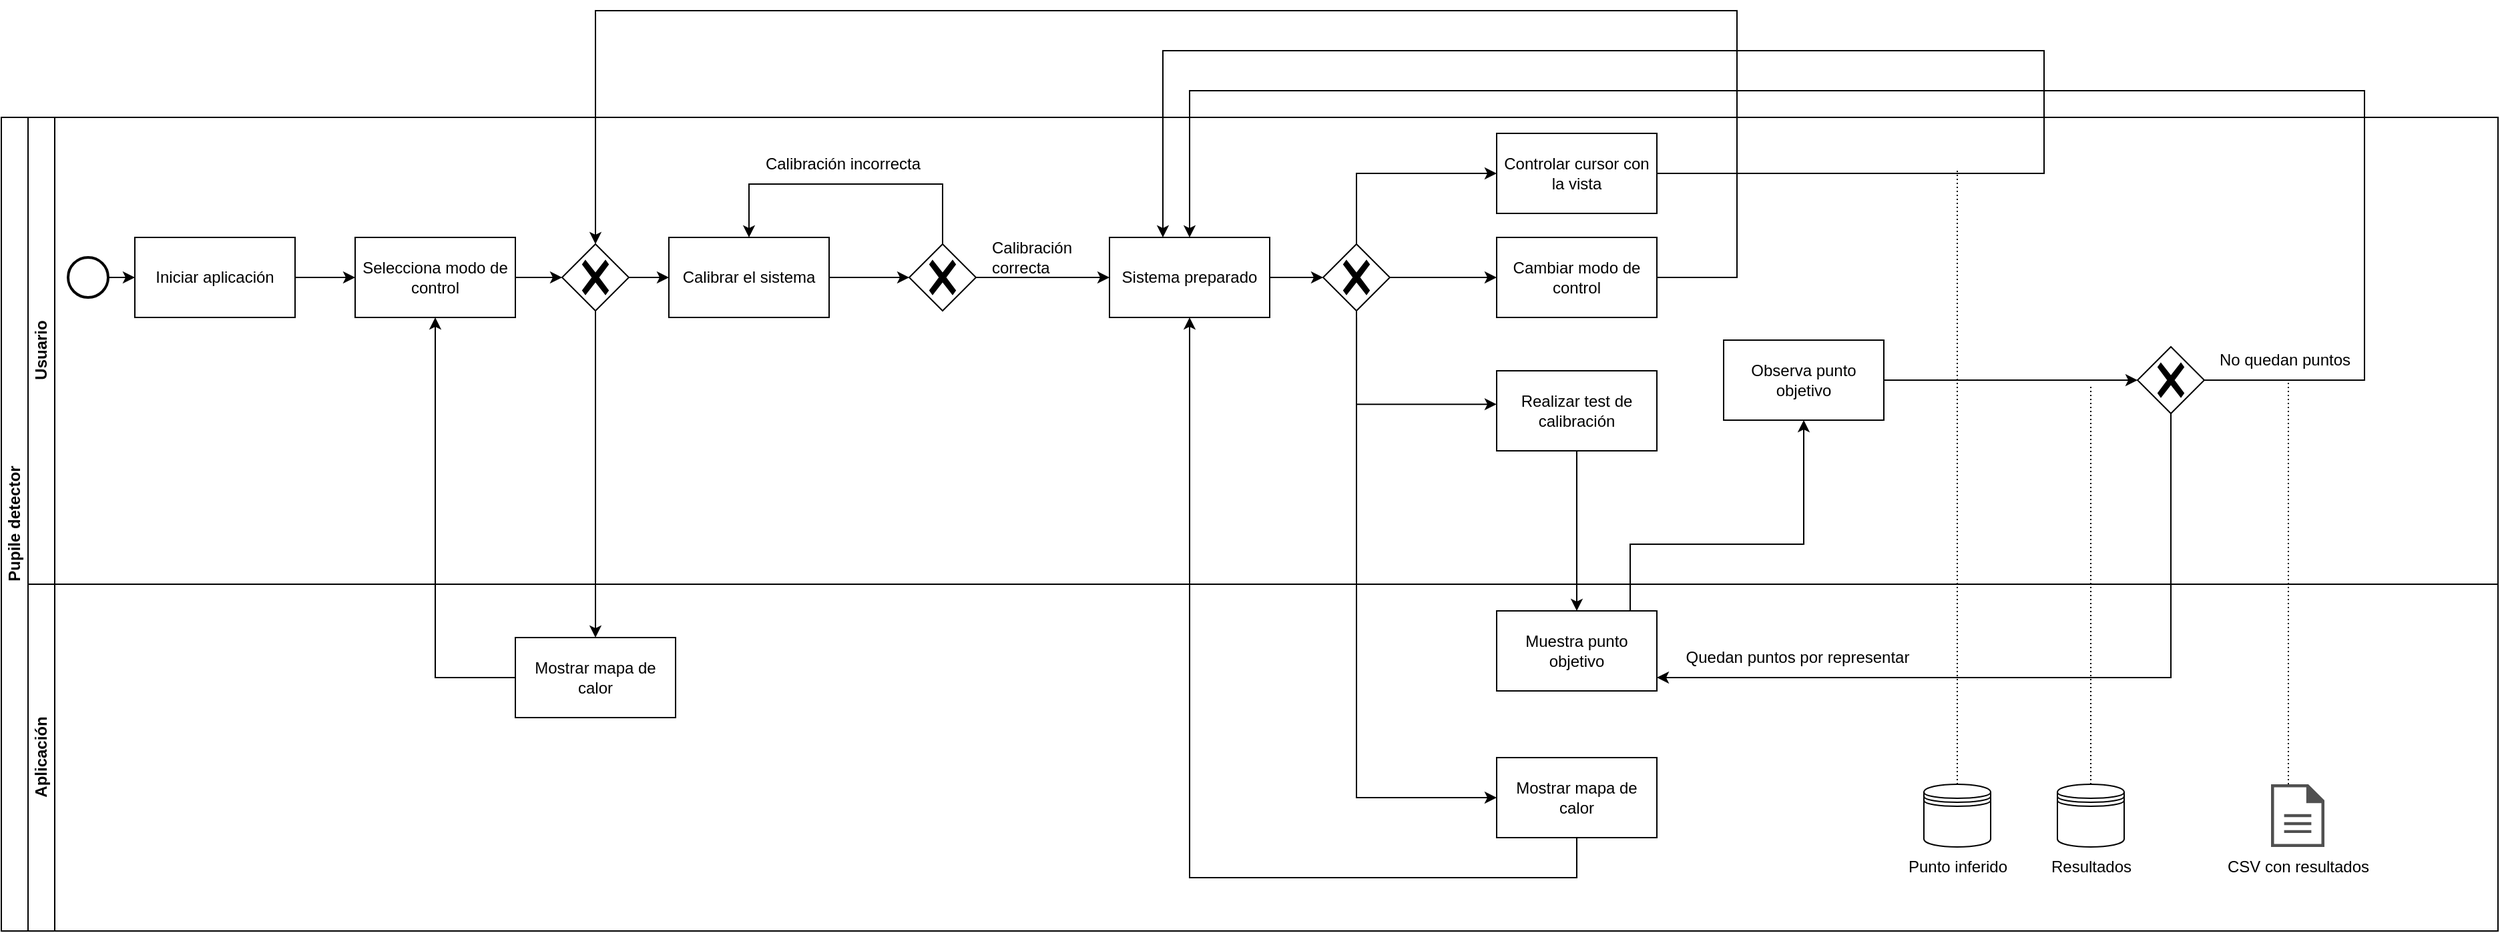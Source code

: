 <mxfile version="24.5.4" type="github">
  <diagram name="Page-1" id="2a216829-ef6e-dabb-86c1-c78162f3ba2b">
    <mxGraphModel dx="1136" dy="1735" grid="1" gridSize="10" guides="1" tooltips="1" connect="1" arrows="1" fold="1" page="1" pageScale="1" pageWidth="850" pageHeight="1100" background="none" math="0" shadow="0">
      <root>
        <mxCell id="0" />
        <mxCell id="1" parent="0" />
        <mxCell id="26TlRX8QNJJSIPVoDLTe-20" value="Pupile detector" style="swimlane;childLayout=stackLayout;resizeParent=1;resizeParentMax=0;horizontal=0;startSize=20;horizontalStack=0;html=1;" vertex="1" parent="1">
          <mxGeometry x="100" y="40" width="1870" height="610" as="geometry" />
        </mxCell>
        <mxCell id="26TlRX8QNJJSIPVoDLTe-30" style="edgeStyle=orthogonalEdgeStyle;rounded=0;orthogonalLoop=1;jettySize=auto;html=1;" edge="1" parent="26TlRX8QNJJSIPVoDLTe-20" source="26TlRX8QNJJSIPVoDLTe-27" target="26TlRX8QNJJSIPVoDLTe-29">
          <mxGeometry relative="1" as="geometry" />
        </mxCell>
        <mxCell id="26TlRX8QNJJSIPVoDLTe-55" style="edgeStyle=orthogonalEdgeStyle;rounded=0;orthogonalLoop=1;jettySize=auto;html=1;" edge="1" parent="26TlRX8QNJJSIPVoDLTe-20" source="26TlRX8QNJJSIPVoDLTe-51" target="26TlRX8QNJJSIPVoDLTe-49">
          <mxGeometry relative="1" as="geometry">
            <Array as="points">
              <mxPoint x="1625" y="420" />
            </Array>
          </mxGeometry>
        </mxCell>
        <mxCell id="26TlRX8QNJJSIPVoDLTe-52" style="edgeStyle=orthogonalEdgeStyle;rounded=0;orthogonalLoop=1;jettySize=auto;html=1;entryX=0.5;entryY=0;entryDx=0;entryDy=0;" edge="1" parent="26TlRX8QNJJSIPVoDLTe-20" source="26TlRX8QNJJSIPVoDLTe-41" target="26TlRX8QNJJSIPVoDLTe-49">
          <mxGeometry relative="1" as="geometry" />
        </mxCell>
        <mxCell id="26TlRX8QNJJSIPVoDLTe-76" style="edgeStyle=orthogonalEdgeStyle;rounded=0;orthogonalLoop=1;jettySize=auto;html=1;" edge="1" parent="26TlRX8QNJJSIPVoDLTe-20" source="26TlRX8QNJJSIPVoDLTe-49" target="26TlRX8QNJJSIPVoDLTe-50">
          <mxGeometry relative="1" as="geometry">
            <Array as="points">
              <mxPoint x="1220" y="320" />
              <mxPoint x="1350" y="320" />
            </Array>
          </mxGeometry>
        </mxCell>
        <mxCell id="26TlRX8QNJJSIPVoDLTe-77" style="edgeStyle=orthogonalEdgeStyle;rounded=0;orthogonalLoop=1;jettySize=auto;html=1;" edge="1" parent="26TlRX8QNJJSIPVoDLTe-20" source="26TlRX8QNJJSIPVoDLTe-29" target="26TlRX8QNJJSIPVoDLTe-46">
          <mxGeometry relative="1" as="geometry">
            <Array as="points">
              <mxPoint x="325" y="420" />
            </Array>
          </mxGeometry>
        </mxCell>
        <mxCell id="26TlRX8QNJJSIPVoDLTe-75" style="edgeStyle=orthogonalEdgeStyle;rounded=0;orthogonalLoop=1;jettySize=auto;html=1;endArrow=none;endFill=0;dashed=1;dashPattern=1 2;entryX=0.525;entryY=1.014;entryDx=0;entryDy=0;entryPerimeter=0;" edge="1" parent="26TlRX8QNJJSIPVoDLTe-20" source="26TlRX8QNJJSIPVoDLTe-74" target="26TlRX8QNJJSIPVoDLTe-70">
          <mxGeometry relative="1" as="geometry">
            <mxPoint x="1560" y="200" as="targetPoint" />
            <Array as="points">
              <mxPoint x="1713" y="450" />
              <mxPoint x="1713" y="450" />
            </Array>
          </mxGeometry>
        </mxCell>
        <mxCell id="26TlRX8QNJJSIPVoDLTe-21" value="Usuario" style="swimlane;startSize=20;horizontal=0;html=1;" vertex="1" parent="26TlRX8QNJJSIPVoDLTe-20">
          <mxGeometry x="20" width="1850" height="350" as="geometry" />
        </mxCell>
        <mxCell id="26TlRX8QNJJSIPVoDLTe-26" style="edgeStyle=orthogonalEdgeStyle;rounded=0;orthogonalLoop=1;jettySize=auto;html=1;" edge="1" parent="26TlRX8QNJJSIPVoDLTe-21" source="26TlRX8QNJJSIPVoDLTe-24" target="26TlRX8QNJJSIPVoDLTe-25">
          <mxGeometry relative="1" as="geometry">
            <mxPoint x="100" y="130" as="targetPoint" />
          </mxGeometry>
        </mxCell>
        <mxCell id="26TlRX8QNJJSIPVoDLTe-24" value="" style="strokeWidth=2;html=1;shape=mxgraph.flowchart.start_2;whiteSpace=wrap;direction=south;" vertex="1" parent="26TlRX8QNJJSIPVoDLTe-21">
          <mxGeometry x="30" y="105" width="30" height="30" as="geometry" />
        </mxCell>
        <mxCell id="26TlRX8QNJJSIPVoDLTe-47" style="edgeStyle=orthogonalEdgeStyle;rounded=0;orthogonalLoop=1;jettySize=auto;html=1;entryX=0;entryY=0.5;entryDx=0;entryDy=0;" edge="1" parent="26TlRX8QNJJSIPVoDLTe-21" source="26TlRX8QNJJSIPVoDLTe-25" target="26TlRX8QNJJSIPVoDLTe-46">
          <mxGeometry relative="1" as="geometry" />
        </mxCell>
        <mxCell id="26TlRX8QNJJSIPVoDLTe-25" value="Iniciar aplicación" style="rounded=0;whiteSpace=wrap;html=1;direction=west;" vertex="1" parent="26TlRX8QNJJSIPVoDLTe-21">
          <mxGeometry x="80" y="90" width="120" height="60" as="geometry" />
        </mxCell>
        <mxCell id="26TlRX8QNJJSIPVoDLTe-32" style="edgeStyle=orthogonalEdgeStyle;rounded=0;orthogonalLoop=1;jettySize=auto;html=1;entryX=0;entryY=0.5;entryDx=0;entryDy=0;" edge="1" parent="26TlRX8QNJJSIPVoDLTe-21" source="26TlRX8QNJJSIPVoDLTe-27">
          <mxGeometry relative="1" as="geometry">
            <mxPoint x="480" y="120" as="targetPoint" />
          </mxGeometry>
        </mxCell>
        <mxCell id="26TlRX8QNJJSIPVoDLTe-27" value="" style="points=[[0.25,0.25,0],[0.5,0,0],[0.75,0.25,0],[1,0.5,0],[0.75,0.75,0],[0.5,1,0],[0.25,0.75,0],[0,0.5,0]];shape=mxgraph.bpmn.gateway2;html=1;verticalLabelPosition=bottom;labelBackgroundColor=#ffffff;verticalAlign=top;align=center;perimeter=rhombusPerimeter;outlineConnect=0;outline=none;symbol=none;gwType=exclusive;" vertex="1" parent="26TlRX8QNJJSIPVoDLTe-21">
          <mxGeometry x="400" y="95" width="50" height="50" as="geometry" />
        </mxCell>
        <mxCell id="26TlRX8QNJJSIPVoDLTe-28" style="edgeStyle=orthogonalEdgeStyle;rounded=0;orthogonalLoop=1;jettySize=auto;html=1;entryX=0;entryY=0.5;entryDx=0;entryDy=0;entryPerimeter=0;exitX=1;exitY=0.5;exitDx=0;exitDy=0;" edge="1" parent="26TlRX8QNJJSIPVoDLTe-21" source="26TlRX8QNJJSIPVoDLTe-46" target="26TlRX8QNJJSIPVoDLTe-27">
          <mxGeometry relative="1" as="geometry">
            <mxPoint x="370" y="120" as="sourcePoint" />
          </mxGeometry>
        </mxCell>
        <mxCell id="26TlRX8QNJJSIPVoDLTe-36" style="edgeStyle=orthogonalEdgeStyle;rounded=0;orthogonalLoop=1;jettySize=auto;html=1;" edge="1" parent="26TlRX8QNJJSIPVoDLTe-21" source="26TlRX8QNJJSIPVoDLTe-31" target="26TlRX8QNJJSIPVoDLTe-35">
          <mxGeometry relative="1" as="geometry" />
        </mxCell>
        <mxCell id="26TlRX8QNJJSIPVoDLTe-31" value="Calibrar el sistema" style="rounded=0;whiteSpace=wrap;html=1;" vertex="1" parent="26TlRX8QNJJSIPVoDLTe-21">
          <mxGeometry x="480" y="90" width="120" height="60" as="geometry" />
        </mxCell>
        <mxCell id="26TlRX8QNJJSIPVoDLTe-37" style="edgeStyle=orthogonalEdgeStyle;rounded=0;orthogonalLoop=1;jettySize=auto;html=1;" edge="1" parent="26TlRX8QNJJSIPVoDLTe-21" source="26TlRX8QNJJSIPVoDLTe-35" target="26TlRX8QNJJSIPVoDLTe-31">
          <mxGeometry relative="1" as="geometry">
            <Array as="points">
              <mxPoint x="685" y="50" />
              <mxPoint x="540" y="50" />
            </Array>
          </mxGeometry>
        </mxCell>
        <mxCell id="26TlRX8QNJJSIPVoDLTe-61" style="edgeStyle=orthogonalEdgeStyle;rounded=0;orthogonalLoop=1;jettySize=auto;html=1;" edge="1" parent="26TlRX8QNJJSIPVoDLTe-21" source="26TlRX8QNJJSIPVoDLTe-35" target="26TlRX8QNJJSIPVoDLTe-59">
          <mxGeometry relative="1" as="geometry" />
        </mxCell>
        <mxCell id="26TlRX8QNJJSIPVoDLTe-35" value="" style="points=[[0.25,0.25,0],[0.5,0,0],[0.75,0.25,0],[1,0.5,0],[0.75,0.75,0],[0.5,1,0],[0.25,0.75,0],[0,0.5,0]];shape=mxgraph.bpmn.gateway2;html=1;verticalLabelPosition=bottom;labelBackgroundColor=#ffffff;verticalAlign=top;align=center;perimeter=rhombusPerimeter;outlineConnect=0;outline=none;symbol=none;gwType=exclusive;" vertex="1" parent="26TlRX8QNJJSIPVoDLTe-21">
          <mxGeometry x="660" y="95" width="50" height="50" as="geometry" />
        </mxCell>
        <mxCell id="26TlRX8QNJJSIPVoDLTe-38" value="Calibración incorrecta" style="text;html=1;align=center;verticalAlign=middle;resizable=0;points=[];autosize=1;strokeColor=none;fillColor=none;" vertex="1" parent="26TlRX8QNJJSIPVoDLTe-21">
          <mxGeometry x="540" y="20" width="140" height="30" as="geometry" />
        </mxCell>
        <mxCell id="26TlRX8QNJJSIPVoDLTe-46" value="Selecciona modo de control" style="whiteSpace=wrap;html=1;" vertex="1" parent="26TlRX8QNJJSIPVoDLTe-21">
          <mxGeometry x="245" y="90" width="120" height="60" as="geometry" />
        </mxCell>
        <mxCell id="26TlRX8QNJJSIPVoDLTe-83" style="edgeStyle=orthogonalEdgeStyle;rounded=0;orthogonalLoop=1;jettySize=auto;html=1;" edge="1" parent="26TlRX8QNJJSIPVoDLTe-21" source="26TlRX8QNJJSIPVoDLTe-39" target="26TlRX8QNJJSIPVoDLTe-59">
          <mxGeometry relative="1" as="geometry">
            <Array as="points">
              <mxPoint x="1510" y="42" />
              <mxPoint x="1510" y="-50" />
              <mxPoint x="850" y="-50" />
            </Array>
          </mxGeometry>
        </mxCell>
        <mxCell id="26TlRX8QNJJSIPVoDLTe-39" value="Controlar cursor con la vista" style="whiteSpace=wrap;html=1;" vertex="1" parent="26TlRX8QNJJSIPVoDLTe-21">
          <mxGeometry x="1100" y="12" width="120" height="60" as="geometry" />
        </mxCell>
        <mxCell id="26TlRX8QNJJSIPVoDLTe-71" style="edgeStyle=orthogonalEdgeStyle;rounded=0;orthogonalLoop=1;jettySize=auto;html=1;" edge="1" parent="26TlRX8QNJJSIPVoDLTe-21" source="26TlRX8QNJJSIPVoDLTe-43" target="26TlRX8QNJJSIPVoDLTe-27">
          <mxGeometry relative="1" as="geometry">
            <Array as="points">
              <mxPoint x="1280" y="120" />
              <mxPoint x="1280" y="-80" />
              <mxPoint x="425" y="-80" />
            </Array>
          </mxGeometry>
        </mxCell>
        <mxCell id="26TlRX8QNJJSIPVoDLTe-43" value="Cambiar modo de control" style="whiteSpace=wrap;html=1;" vertex="1" parent="26TlRX8QNJJSIPVoDLTe-21">
          <mxGeometry x="1100" y="90" width="120" height="60" as="geometry" />
        </mxCell>
        <mxCell id="26TlRX8QNJJSIPVoDLTe-41" value="Realizar test de calibración" style="whiteSpace=wrap;html=1;" vertex="1" parent="26TlRX8QNJJSIPVoDLTe-21">
          <mxGeometry x="1100" y="190" width="120" height="60" as="geometry" />
        </mxCell>
        <mxCell id="26TlRX8QNJJSIPVoDLTe-50" value="Observa punto objetivo" style="whiteSpace=wrap;html=1;" vertex="1" parent="26TlRX8QNJJSIPVoDLTe-21">
          <mxGeometry x="1270" y="167" width="120" height="60" as="geometry" />
        </mxCell>
        <mxCell id="26TlRX8QNJJSIPVoDLTe-69" style="edgeStyle=orthogonalEdgeStyle;rounded=0;orthogonalLoop=1;jettySize=auto;html=1;" edge="1" parent="26TlRX8QNJJSIPVoDLTe-21" source="26TlRX8QNJJSIPVoDLTe-51" target="26TlRX8QNJJSIPVoDLTe-59">
          <mxGeometry relative="1" as="geometry">
            <Array as="points">
              <mxPoint x="1750" y="197" />
              <mxPoint x="1750" y="-20" />
              <mxPoint x="870" y="-20" />
            </Array>
          </mxGeometry>
        </mxCell>
        <mxCell id="26TlRX8QNJJSIPVoDLTe-51" value="" style="points=[[0.25,0.25,0],[0.5,0,0],[0.75,0.25,0],[1,0.5,0],[0.75,0.75,0],[0.5,1,0],[0.25,0.75,0],[0,0.5,0]];shape=mxgraph.bpmn.gateway2;html=1;verticalLabelPosition=bottom;labelBackgroundColor=#ffffff;verticalAlign=top;align=center;perimeter=rhombusPerimeter;outlineConnect=0;outline=none;symbol=none;gwType=exclusive;" vertex="1" parent="26TlRX8QNJJSIPVoDLTe-21">
          <mxGeometry x="1580" y="172" width="50" height="50" as="geometry" />
        </mxCell>
        <mxCell id="26TlRX8QNJJSIPVoDLTe-62" style="edgeStyle=orthogonalEdgeStyle;rounded=0;orthogonalLoop=1;jettySize=auto;html=1;" edge="1" parent="26TlRX8QNJJSIPVoDLTe-21" source="26TlRX8QNJJSIPVoDLTe-59" target="26TlRX8QNJJSIPVoDLTe-60">
          <mxGeometry relative="1" as="geometry" />
        </mxCell>
        <mxCell id="26TlRX8QNJJSIPVoDLTe-59" value="Sistema preparado" style="rounded=0;whiteSpace=wrap;html=1;" vertex="1" parent="26TlRX8QNJJSIPVoDLTe-21">
          <mxGeometry x="810" y="90" width="120" height="60" as="geometry" />
        </mxCell>
        <mxCell id="26TlRX8QNJJSIPVoDLTe-63" style="edgeStyle=orthogonalEdgeStyle;rounded=0;orthogonalLoop=1;jettySize=auto;html=1;" edge="1" parent="26TlRX8QNJJSIPVoDLTe-21" source="26TlRX8QNJJSIPVoDLTe-60" target="26TlRX8QNJJSIPVoDLTe-43">
          <mxGeometry relative="1" as="geometry" />
        </mxCell>
        <mxCell id="26TlRX8QNJJSIPVoDLTe-66" style="edgeStyle=orthogonalEdgeStyle;rounded=0;orthogonalLoop=1;jettySize=auto;html=1;" edge="1" parent="26TlRX8QNJJSIPVoDLTe-21" source="26TlRX8QNJJSIPVoDLTe-60" target="26TlRX8QNJJSIPVoDLTe-39">
          <mxGeometry relative="1" as="geometry">
            <Array as="points">
              <mxPoint x="995" y="42" />
            </Array>
          </mxGeometry>
        </mxCell>
        <mxCell id="26TlRX8QNJJSIPVoDLTe-86" style="edgeStyle=orthogonalEdgeStyle;rounded=0;orthogonalLoop=1;jettySize=auto;html=1;" edge="1" parent="26TlRX8QNJJSIPVoDLTe-21">
          <mxGeometry relative="1" as="geometry">
            <mxPoint x="995.034" y="149.996" as="sourcePoint" />
            <mxPoint x="1100" y="215.064" as="targetPoint" />
            <Array as="points">
              <mxPoint x="995" y="215.03" />
            </Array>
          </mxGeometry>
        </mxCell>
        <mxCell id="26TlRX8QNJJSIPVoDLTe-60" value="" style="points=[[0.25,0.25,0],[0.5,0,0],[0.75,0.25,0],[1,0.5,0],[0.75,0.75,0],[0.5,1,0],[0.25,0.75,0],[0,0.5,0]];shape=mxgraph.bpmn.gateway2;html=1;verticalLabelPosition=bottom;labelBackgroundColor=#ffffff;verticalAlign=top;align=center;perimeter=rhombusPerimeter;outlineConnect=0;outline=none;symbol=none;gwType=exclusive;" vertex="1" parent="26TlRX8QNJJSIPVoDLTe-21">
          <mxGeometry x="970" y="95" width="50" height="50" as="geometry" />
        </mxCell>
        <mxCell id="26TlRX8QNJJSIPVoDLTe-68" value="Calibración&amp;nbsp;&lt;div&gt;correcta&lt;/div&gt;" style="text;html=1;align=left;verticalAlign=middle;resizable=0;points=[];autosize=1;strokeColor=none;fillColor=none;" vertex="1" parent="26TlRX8QNJJSIPVoDLTe-21">
          <mxGeometry x="720" y="85" width="90" height="40" as="geometry" />
        </mxCell>
        <mxCell id="26TlRX8QNJJSIPVoDLTe-73" style="edgeStyle=orthogonalEdgeStyle;rounded=0;orthogonalLoop=1;jettySize=auto;html=1;entryX=0;entryY=0.5;entryDx=0;entryDy=0;entryPerimeter=0;" edge="1" parent="26TlRX8QNJJSIPVoDLTe-21" source="26TlRX8QNJJSIPVoDLTe-50" target="26TlRX8QNJJSIPVoDLTe-51">
          <mxGeometry relative="1" as="geometry" />
        </mxCell>
        <mxCell id="26TlRX8QNJJSIPVoDLTe-70" value="No quedan puntos" style="text;html=1;align=center;verticalAlign=middle;resizable=0;points=[];autosize=1;strokeColor=none;fillColor=none;" vertex="1" parent="26TlRX8QNJJSIPVoDLTe-21">
          <mxGeometry x="1630" y="167" width="120" height="30" as="geometry" />
        </mxCell>
        <mxCell id="26TlRX8QNJJSIPVoDLTe-87" style="edgeStyle=orthogonalEdgeStyle;rounded=0;orthogonalLoop=1;jettySize=auto;html=1;" edge="1" parent="26TlRX8QNJJSIPVoDLTe-20" source="26TlRX8QNJJSIPVoDLTe-60" target="26TlRX8QNJJSIPVoDLTe-85">
          <mxGeometry relative="1" as="geometry">
            <Array as="points">
              <mxPoint x="1015" y="510" />
            </Array>
          </mxGeometry>
        </mxCell>
        <mxCell id="26TlRX8QNJJSIPVoDLTe-88" style="edgeStyle=orthogonalEdgeStyle;rounded=0;orthogonalLoop=1;jettySize=auto;html=1;" edge="1" parent="26TlRX8QNJJSIPVoDLTe-20" source="26TlRX8QNJJSIPVoDLTe-85" target="26TlRX8QNJJSIPVoDLTe-59">
          <mxGeometry relative="1" as="geometry">
            <Array as="points">
              <mxPoint x="1180" y="570" />
              <mxPoint x="890" y="570" />
            </Array>
          </mxGeometry>
        </mxCell>
        <mxCell id="26TlRX8QNJJSIPVoDLTe-22" value="Aplicación" style="swimlane;startSize=20;horizontal=0;html=1;" vertex="1" parent="26TlRX8QNJJSIPVoDLTe-20">
          <mxGeometry x="20" y="350" width="1850" height="260" as="geometry" />
        </mxCell>
        <mxCell id="26TlRX8QNJJSIPVoDLTe-29" value="Mostrar mapa de calor" style="rounded=0;whiteSpace=wrap;html=1;" vertex="1" parent="26TlRX8QNJJSIPVoDLTe-22">
          <mxGeometry x="365" y="40" width="120" height="60" as="geometry" />
        </mxCell>
        <mxCell id="26TlRX8QNJJSIPVoDLTe-49" value="Muestra punto objetivo" style="whiteSpace=wrap;html=1;" vertex="1" parent="26TlRX8QNJJSIPVoDLTe-22">
          <mxGeometry x="1100" y="20" width="120" height="60" as="geometry" />
        </mxCell>
        <mxCell id="26TlRX8QNJJSIPVoDLTe-56" value="Quedan puntos por representar" style="text;html=1;align=center;verticalAlign=middle;resizable=0;points=[];autosize=1;strokeColor=none;fillColor=none;" vertex="1" parent="26TlRX8QNJJSIPVoDLTe-22">
          <mxGeometry x="1230" y="40" width="190" height="30" as="geometry" />
        </mxCell>
        <mxCell id="26TlRX8QNJJSIPVoDLTe-74" value="" style="sketch=0;pointerEvents=1;shadow=0;dashed=0;html=1;strokeColor=none;fillColor=#505050;labelPosition=center;verticalLabelPosition=bottom;verticalAlign=top;outlineConnect=0;align=center;shape=mxgraph.office.concepts.document;" vertex="1" parent="26TlRX8QNJJSIPVoDLTe-22">
          <mxGeometry x="1680" y="150" width="40" height="47" as="geometry" />
        </mxCell>
        <mxCell id="26TlRX8QNJJSIPVoDLTe-90" style="edgeStyle=orthogonalEdgeStyle;rounded=0;orthogonalLoop=1;jettySize=auto;html=1;endArrow=none;endFill=0;dashed=1;dashPattern=1 2;" edge="1" parent="26TlRX8QNJJSIPVoDLTe-22" source="26TlRX8QNJJSIPVoDLTe-79">
          <mxGeometry relative="1" as="geometry">
            <mxPoint x="1545" y="-150" as="targetPoint" />
          </mxGeometry>
        </mxCell>
        <mxCell id="26TlRX8QNJJSIPVoDLTe-79" value="" style="shape=datastore;html=1;labelPosition=center;verticalLabelPosition=bottom;align=center;verticalAlign=top;" vertex="1" parent="26TlRX8QNJJSIPVoDLTe-22">
          <mxGeometry x="1520" y="150" width="50" height="47" as="geometry" />
        </mxCell>
        <mxCell id="26TlRX8QNJJSIPVoDLTe-85" value="Mostrar mapa de calor" style="whiteSpace=wrap;html=1;" vertex="1" parent="26TlRX8QNJJSIPVoDLTe-22">
          <mxGeometry x="1100" y="130" width="120" height="60" as="geometry" />
        </mxCell>
        <mxCell id="26TlRX8QNJJSIPVoDLTe-92" style="edgeStyle=orthogonalEdgeStyle;rounded=0;orthogonalLoop=1;jettySize=auto;html=1;endArrow=none;endFill=0;dashed=1;dashPattern=1 2;" edge="1" parent="26TlRX8QNJJSIPVoDLTe-22" source="26TlRX8QNJJSIPVoDLTe-91">
          <mxGeometry relative="1" as="geometry">
            <mxPoint x="1445" y="-310" as="targetPoint" />
          </mxGeometry>
        </mxCell>
        <mxCell id="26TlRX8QNJJSIPVoDLTe-91" value="" style="shape=datastore;html=1;labelPosition=center;verticalLabelPosition=bottom;align=center;verticalAlign=top;" vertex="1" parent="26TlRX8QNJJSIPVoDLTe-22">
          <mxGeometry x="1420" y="150" width="50" height="47" as="geometry" />
        </mxCell>
        <mxCell id="26TlRX8QNJJSIPVoDLTe-93" value="Punto inferido" style="text;html=1;align=center;verticalAlign=middle;resizable=0;points=[];autosize=1;strokeColor=none;fillColor=none;" vertex="1" parent="26TlRX8QNJJSIPVoDLTe-22">
          <mxGeometry x="1395" y="197" width="100" height="30" as="geometry" />
        </mxCell>
        <mxCell id="26TlRX8QNJJSIPVoDLTe-94" value="Resultados" style="text;html=1;align=center;verticalAlign=middle;resizable=0;points=[];autosize=1;strokeColor=none;fillColor=none;" vertex="1" parent="26TlRX8QNJJSIPVoDLTe-22">
          <mxGeometry x="1505" y="197" width="80" height="30" as="geometry" />
        </mxCell>
        <mxCell id="26TlRX8QNJJSIPVoDLTe-95" value="CSV con resultados" style="text;html=1;align=center;verticalAlign=middle;resizable=0;points=[];autosize=1;strokeColor=none;fillColor=none;" vertex="1" parent="26TlRX8QNJJSIPVoDLTe-22">
          <mxGeometry x="1635" y="197" width="130" height="30" as="geometry" />
        </mxCell>
      </root>
    </mxGraphModel>
  </diagram>
</mxfile>
